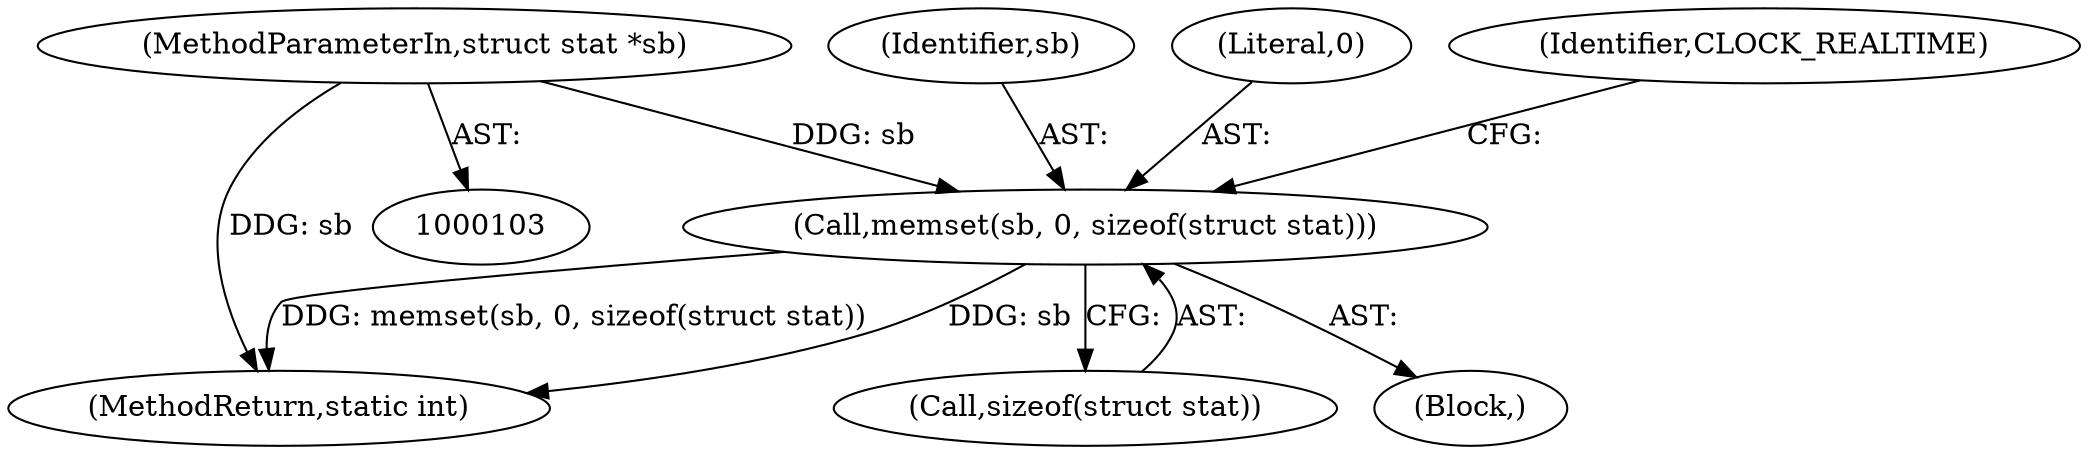 digraph "0_lxcfs_a8b6c3e0537e90fba3c55910fd1b7229d54a60a7_0@API" {
"1000142" [label="(Call,memset(sb, 0, sizeof(struct stat)))"];
"1000105" [label="(MethodParameterIn,struct stat *sb)"];
"1000143" [label="(Identifier,sb)"];
"1000144" [label="(Literal,0)"];
"1000150" [label="(Identifier,CLOCK_REALTIME)"];
"1000106" [label="(Block,)"];
"1000457" [label="(MethodReturn,static int)"];
"1000145" [label="(Call,sizeof(struct stat))"];
"1000142" [label="(Call,memset(sb, 0, sizeof(struct stat)))"];
"1000105" [label="(MethodParameterIn,struct stat *sb)"];
"1000142" -> "1000106"  [label="AST: "];
"1000142" -> "1000145"  [label="CFG: "];
"1000143" -> "1000142"  [label="AST: "];
"1000144" -> "1000142"  [label="AST: "];
"1000145" -> "1000142"  [label="AST: "];
"1000150" -> "1000142"  [label="CFG: "];
"1000142" -> "1000457"  [label="DDG: memset(sb, 0, sizeof(struct stat))"];
"1000142" -> "1000457"  [label="DDG: sb"];
"1000105" -> "1000142"  [label="DDG: sb"];
"1000105" -> "1000103"  [label="AST: "];
"1000105" -> "1000457"  [label="DDG: sb"];
}
